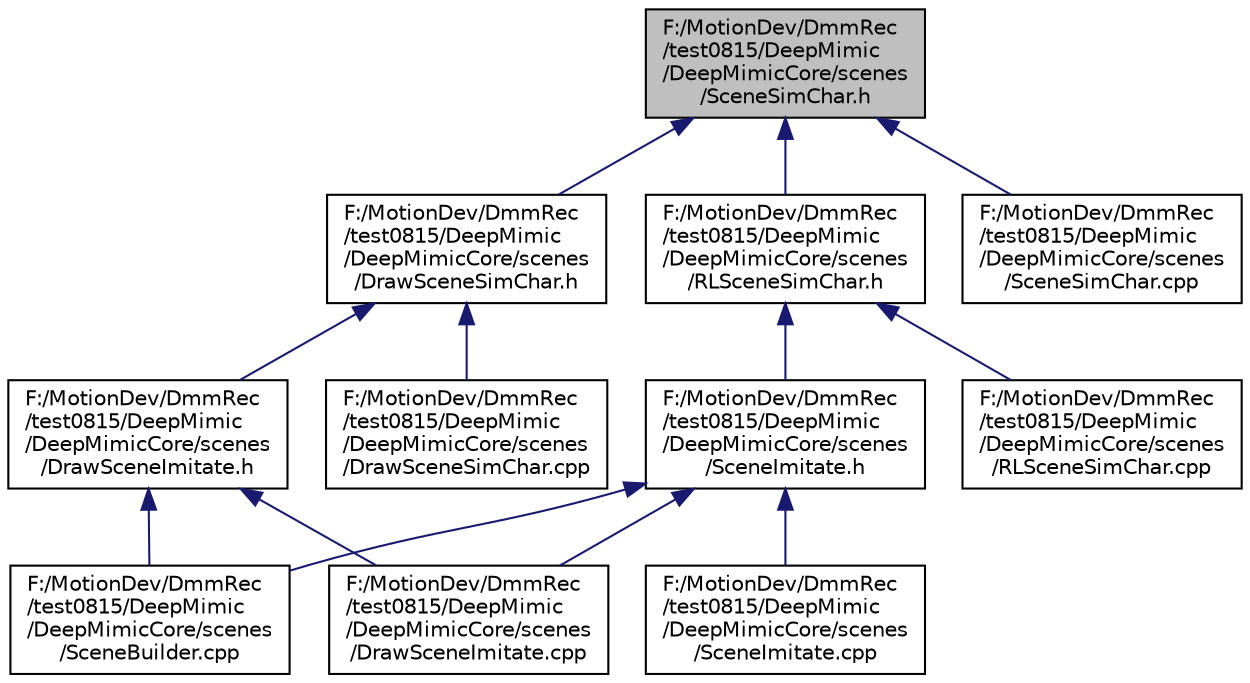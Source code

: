 digraph "F:/MotionDev/DmmRec/test0815/DeepMimic/DeepMimicCore/scenes/SceneSimChar.h"
{
 // LATEX_PDF_SIZE
  edge [fontname="Helvetica",fontsize="10",labelfontname="Helvetica",labelfontsize="10"];
  node [fontname="Helvetica",fontsize="10",shape=record];
  Node1 [label="F:/MotionDev/DmmRec\l/test0815/DeepMimic\l/DeepMimicCore/scenes\l/SceneSimChar.h",height=0.2,width=0.4,color="black", fillcolor="grey75", style="filled", fontcolor="black",tooltip=" "];
  Node1 -> Node2 [dir="back",color="midnightblue",fontsize="10",style="solid",fontname="Helvetica"];
  Node2 [label="F:/MotionDev/DmmRec\l/test0815/DeepMimic\l/DeepMimicCore/scenes\l/DrawSceneSimChar.h",height=0.2,width=0.4,color="black", fillcolor="white", style="filled",URL="$_draw_scene_sim_char_8h.html",tooltip=" "];
  Node2 -> Node3 [dir="back",color="midnightblue",fontsize="10",style="solid",fontname="Helvetica"];
  Node3 [label="F:/MotionDev/DmmRec\l/test0815/DeepMimic\l/DeepMimicCore/scenes\l/DrawSceneImitate.h",height=0.2,width=0.4,color="black", fillcolor="white", style="filled",URL="$_draw_scene_imitate_8h.html",tooltip=" "];
  Node3 -> Node4 [dir="back",color="midnightblue",fontsize="10",style="solid",fontname="Helvetica"];
  Node4 [label="F:/MotionDev/DmmRec\l/test0815/DeepMimic\l/DeepMimicCore/scenes\l/DrawSceneImitate.cpp",height=0.2,width=0.4,color="black", fillcolor="white", style="filled",URL="$_draw_scene_imitate_8cpp.html",tooltip=" "];
  Node3 -> Node5 [dir="back",color="midnightblue",fontsize="10",style="solid",fontname="Helvetica"];
  Node5 [label="F:/MotionDev/DmmRec\l/test0815/DeepMimic\l/DeepMimicCore/scenes\l/SceneBuilder.cpp",height=0.2,width=0.4,color="black", fillcolor="white", style="filled",URL="$_scene_builder_8cpp.html",tooltip=" "];
  Node2 -> Node6 [dir="back",color="midnightblue",fontsize="10",style="solid",fontname="Helvetica"];
  Node6 [label="F:/MotionDev/DmmRec\l/test0815/DeepMimic\l/DeepMimicCore/scenes\l/DrawSceneSimChar.cpp",height=0.2,width=0.4,color="black", fillcolor="white", style="filled",URL="$_draw_scene_sim_char_8cpp.html",tooltip=" "];
  Node1 -> Node7 [dir="back",color="midnightblue",fontsize="10",style="solid",fontname="Helvetica"];
  Node7 [label="F:/MotionDev/DmmRec\l/test0815/DeepMimic\l/DeepMimicCore/scenes\l/RLSceneSimChar.h",height=0.2,width=0.4,color="black", fillcolor="white", style="filled",URL="$_r_l_scene_sim_char_8h.html",tooltip=" "];
  Node7 -> Node8 [dir="back",color="midnightblue",fontsize="10",style="solid",fontname="Helvetica"];
  Node8 [label="F:/MotionDev/DmmRec\l/test0815/DeepMimic\l/DeepMimicCore/scenes\l/SceneImitate.h",height=0.2,width=0.4,color="black", fillcolor="white", style="filled",URL="$_scene_imitate_8h.html",tooltip=" "];
  Node8 -> Node4 [dir="back",color="midnightblue",fontsize="10",style="solid",fontname="Helvetica"];
  Node8 -> Node5 [dir="back",color="midnightblue",fontsize="10",style="solid",fontname="Helvetica"];
  Node8 -> Node9 [dir="back",color="midnightblue",fontsize="10",style="solid",fontname="Helvetica"];
  Node9 [label="F:/MotionDev/DmmRec\l/test0815/DeepMimic\l/DeepMimicCore/scenes\l/SceneImitate.cpp",height=0.2,width=0.4,color="black", fillcolor="white", style="filled",URL="$_scene_imitate_8cpp.html",tooltip=" "];
  Node7 -> Node10 [dir="back",color="midnightblue",fontsize="10",style="solid",fontname="Helvetica"];
  Node10 [label="F:/MotionDev/DmmRec\l/test0815/DeepMimic\l/DeepMimicCore/scenes\l/RLSceneSimChar.cpp",height=0.2,width=0.4,color="black", fillcolor="white", style="filled",URL="$_r_l_scene_sim_char_8cpp.html",tooltip=" "];
  Node1 -> Node11 [dir="back",color="midnightblue",fontsize="10",style="solid",fontname="Helvetica"];
  Node11 [label="F:/MotionDev/DmmRec\l/test0815/DeepMimic\l/DeepMimicCore/scenes\l/SceneSimChar.cpp",height=0.2,width=0.4,color="black", fillcolor="white", style="filled",URL="$_scene_sim_char_8cpp.html",tooltip=" "];
}
